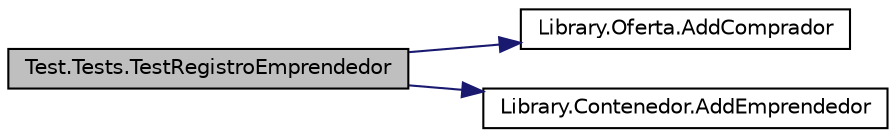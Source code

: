 digraph "Test.Tests.TestRegistroEmprendedor"
{
 // INTERACTIVE_SVG=YES
 // LATEX_PDF_SIZE
  edge [fontname="Helvetica",fontsize="10",labelfontname="Helvetica",labelfontsize="10"];
  node [fontname="Helvetica",fontsize="10",shape=record];
  rankdir="LR";
  Node1 [label="Test.Tests.TestRegistroEmprendedor",height=0.2,width=0.4,color="black", fillcolor="grey75", style="filled", fontcolor="black",tooltip="Prueba que los emprendedores accedan a su registro de materiales consumidos en un perido de tiempo de..."];
  Node1 -> Node2 [color="midnightblue",fontsize="10",style="solid",fontname="Helvetica"];
  Node2 [label="Library.Oferta.AddComprador",height=0.2,width=0.4,color="black", fillcolor="white", style="filled",URL="$classLibrary_1_1Oferta.html#ace9ca99325e83c1126376f0b3ad37020",tooltip="Añade un comprador al oferta, distingue entre ofertas únicas y recurrentes."];
  Node1 -> Node3 [color="midnightblue",fontsize="10",style="solid",fontname="Helvetica"];
  Node3 [label="Library.Contenedor.AddEmprendedor",height=0.2,width=0.4,color="black", fillcolor="white", style="filled",URL="$classLibrary_1_1Contenedor.html#a88bba7f95f232966f44b37d2242d8e05",tooltip="Añade un emprendedor al diccionario de emprendedores. Se utiliza un diccionario porque es mas facil p..."];
}
